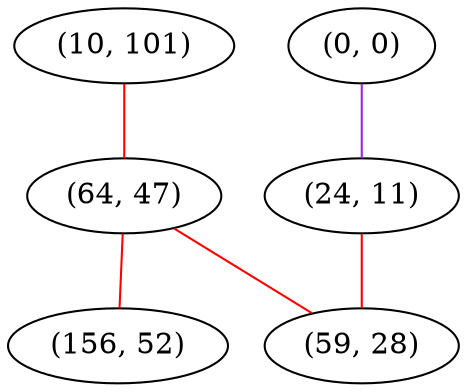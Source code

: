 graph "" {
"(10, 101)";
"(0, 0)";
"(64, 47)";
"(156, 52)";
"(24, 11)";
"(59, 28)";
"(10, 101)" -- "(64, 47)"  [color=red, key=0, weight=1];
"(0, 0)" -- "(24, 11)"  [color=purple, key=0, weight=4];
"(64, 47)" -- "(156, 52)"  [color=red, key=0, weight=1];
"(64, 47)" -- "(59, 28)"  [color=red, key=0, weight=1];
"(24, 11)" -- "(59, 28)"  [color=red, key=0, weight=1];
}
